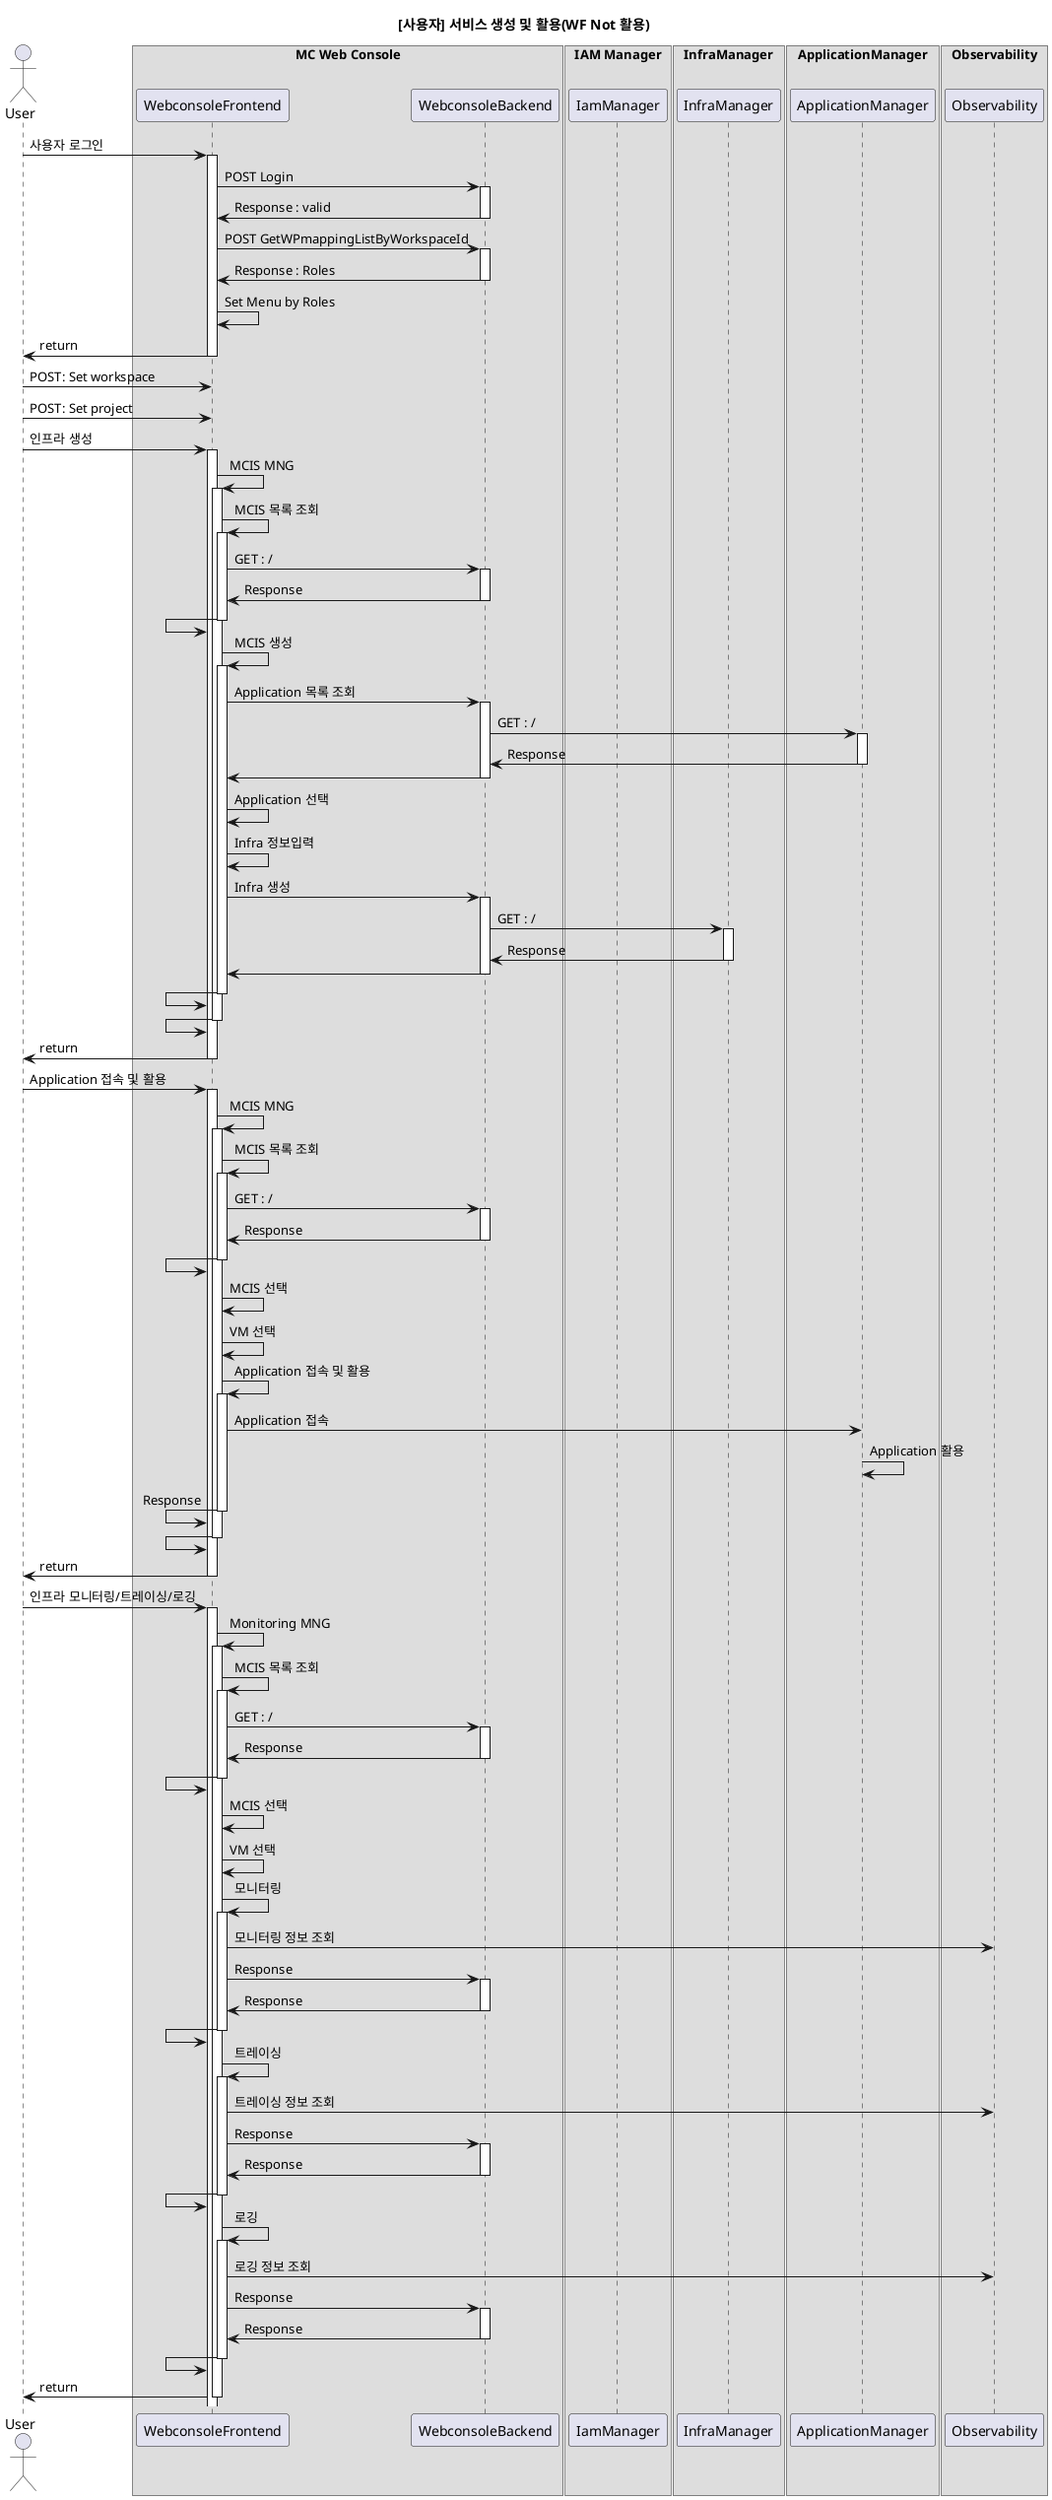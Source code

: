 @startuml

title "[사용자] 서비스 생성 및 활용(WF Not 활용)"

actor User as EndUser

box "MC Web Console"
participant WebconsoleFrontend
participant WebconsoleBackend
end box

box "IAM Manager"
participant IamManager
end box

box "InfraManager"
participant InfraManager
end box

box "ApplicationManager"
participant ApplicationManager
end box

box "Observability"
participant Observability
end box


EndUser     -> WebconsoleFrontend ++: 사용자 로그인
    WebconsoleFrontend -> WebconsoleBackend ++: POST Login
    WebconsoleFrontend  <- WebconsoleBackend --: Response : valid
    WebconsoleFrontend -> WebconsoleBackend ++: POST GetWPmappingListByWorkspaceId
    WebconsoleFrontend  <- WebconsoleBackend --: Response : Roles
    WebconsoleFrontend -> WebconsoleFrontend : Set Menu by Roles
EndUser     <- WebconsoleFrontend --: return 

EndUser     -> WebconsoleFrontend : POST: Set workspace
EndUser     -> WebconsoleFrontend : POST: Set project

EndUser     -> WebconsoleFrontend ++: 인프라 생성
    WebconsoleFrontend  -> WebconsoleFrontend ++: MCIS MNG
        WebconsoleFrontend  -> WebconsoleFrontend ++: MCIS 목록 조회
            WebconsoleFrontend  -> WebconsoleBackend ++: GET : / 
            WebconsoleFrontend  <- WebconsoleBackend --: Response
        WebconsoleFrontend  <- WebconsoleFrontend --:

        WebconsoleFrontend  -> WebconsoleFrontend ++: MCIS 생성
            WebconsoleFrontend  -> WebconsoleBackend ++: Application 목록 조회
                WebconsoleBackend  -> ApplicationManager ++: GET : /
                WebconsoleBackend  <- ApplicationManager --: Response
            WebconsoleFrontend  <- WebconsoleBackend --: 
            WebconsoleFrontend  -> WebconsoleFrontend : Application 선택
            WebconsoleFrontend  -> WebconsoleFrontend : Infra 정보입력
            WebconsoleFrontend  -> WebconsoleBackend ++: Infra 생성
                WebconsoleBackend  -> InfraManager ++: GET : /
                WebconsoleBackend  <- InfraManager --: Response
            WebconsoleFrontend  <- WebconsoleBackend --:
        WebconsoleFrontend  <- WebconsoleFrontend --:

    WebconsoleFrontend  <- WebconsoleFrontend --:
EndUser     <- WebconsoleFrontend --: return 

EndUser     -> WebconsoleFrontend ++: Application 접속 및 활용
    WebconsoleFrontend  -> WebconsoleFrontend ++: MCIS MNG
        WebconsoleFrontend  -> WebconsoleFrontend ++: MCIS 목록 조회
            WebconsoleFrontend  -> WebconsoleBackend ++: GET : / 
            WebconsoleFrontend  <- WebconsoleBackend --: Response
        WebconsoleFrontend  <- WebconsoleFrontend --:
        WebconsoleFrontend  -> WebconsoleFrontend : MCIS 선택
        WebconsoleFrontend  -> WebconsoleFrontend : VM 선택        

        WebconsoleFrontend  -> WebconsoleFrontend ++: Application 접속 및 활용
            WebconsoleFrontend  -> ApplicationManager : Application 접속
            ApplicationManager  -> ApplicationManager : Application 활용
        WebconsoleFrontend  <- WebconsoleFrontend --: Response
    WebconsoleFrontend  <- WebconsoleFrontend --: 
EndUser     <- WebconsoleFrontend --: return 

EndUser     -> WebconsoleFrontend ++: 인프라 모니터링/트레이싱/로깅
    WebconsoleFrontend  -> WebconsoleFrontend ++: Monitoring MNG
        WebconsoleFrontend  -> WebconsoleFrontend ++: MCIS 목록 조회
            WebconsoleFrontend  -> WebconsoleBackend ++: GET : / 
            WebconsoleFrontend  <- WebconsoleBackend --: Response
        WebconsoleFrontend  <- WebconsoleFrontend --:
        WebconsoleFrontend  -> WebconsoleFrontend : MCIS 선택
        WebconsoleFrontend  -> WebconsoleFrontend : VM 선택    

        WebconsoleFrontend  -> WebconsoleFrontend ++: 모니터링
            WebconsoleFrontend  -> Observability : 모니터링 정보 조회
            WebconsoleFrontend  -> WebconsoleBackend ++: Response
            WebconsoleFrontend  <- WebconsoleBackend --: Response
        WebconsoleFrontend  <- WebconsoleFrontend --: 

        WebconsoleFrontend  -> WebconsoleFrontend ++: 트레이싱
            WebconsoleFrontend  -> Observability : 트레이싱 정보 조회
            WebconsoleFrontend  -> WebconsoleBackend ++: Response
            WebconsoleFrontend  <- WebconsoleBackend --: Response
        WebconsoleFrontend  <- WebconsoleFrontend --: 

        WebconsoleFrontend  -> WebconsoleFrontend ++: 로깅
            WebconsoleFrontend  -> Observability : 로깅 정보 조회
            WebconsoleFrontend  -> WebconsoleBackend ++: Response
            WebconsoleFrontend  <- WebconsoleBackend --: Response
        WebconsoleFrontend  <- WebconsoleFrontend --: 
    
EndUser     <- WebconsoleFrontend --: return 

@enduml
